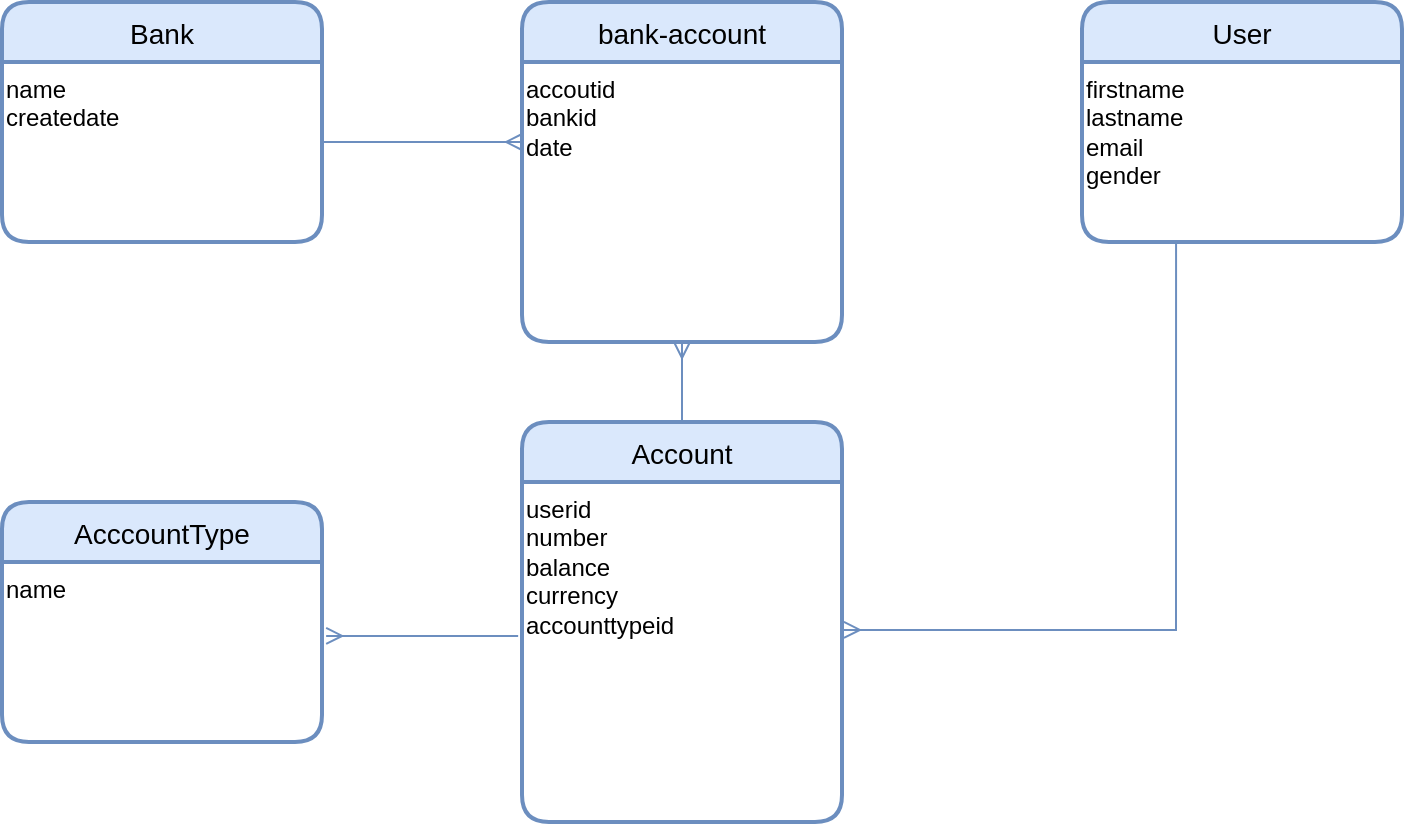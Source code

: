 <mxfile version="21.3.7" type="github">
  <diagram name="Page-1" id="MCFuGXCLOOuzuS9qav1w">
    <mxGraphModel dx="2284" dy="775" grid="1" gridSize="10" guides="1" tooltips="1" connect="1" arrows="1" fold="1" page="1" pageScale="1" pageWidth="850" pageHeight="1100" math="0" shadow="0">
      <root>
        <mxCell id="0" />
        <mxCell id="1" parent="0" />
        <mxCell id="QH0c3iKZ3k2ue6Xdx45T-1" value="Bank" style="swimlane;childLayout=stackLayout;horizontal=1;startSize=30;horizontalStack=0;rounded=1;fontSize=14;fontStyle=0;strokeWidth=2;resizeParent=0;resizeLast=1;shadow=0;dashed=0;align=center;fillColor=#dae8fc;strokeColor=#6c8ebf;verticalAlign=middle;" vertex="1" parent="1">
          <mxGeometry x="-520" y="360" width="160" height="120" as="geometry" />
        </mxCell>
        <mxCell id="QH0c3iKZ3k2ue6Xdx45T-2" value="name&lt;br&gt;createdate&lt;br&gt;" style="text;html=1;align=left;verticalAlign=top;resizable=0;points=[];autosize=1;strokeColor=none;fillColor=none;" vertex="1" parent="QH0c3iKZ3k2ue6Xdx45T-1">
          <mxGeometry y="30" width="160" height="90" as="geometry" />
        </mxCell>
        <mxCell id="QH0c3iKZ3k2ue6Xdx45T-3" value="User" style="swimlane;childLayout=stackLayout;horizontal=1;startSize=30;horizontalStack=0;rounded=1;fontSize=14;fontStyle=0;strokeWidth=2;resizeParent=0;resizeLast=1;shadow=0;dashed=0;align=center;fillColor=#dae8fc;strokeColor=#6c8ebf;" vertex="1" parent="1">
          <mxGeometry x="20" y="360" width="160" height="120" as="geometry" />
        </mxCell>
        <mxCell id="QH0c3iKZ3k2ue6Xdx45T-4" value="firstname&lt;br&gt;lastname&lt;br&gt;email&lt;br&gt;gender&lt;br&gt;&lt;br&gt;" style="text;html=1;align=left;verticalAlign=top;resizable=0;points=[];autosize=1;strokeColor=none;fillColor=none;" vertex="1" parent="QH0c3iKZ3k2ue6Xdx45T-3">
          <mxGeometry y="30" width="160" height="90" as="geometry" />
        </mxCell>
        <mxCell id="QH0c3iKZ3k2ue6Xdx45T-5" value="Account" style="swimlane;childLayout=stackLayout;horizontal=1;startSize=30;horizontalStack=0;rounded=1;fontSize=14;fontStyle=0;strokeWidth=2;resizeParent=0;resizeLast=1;shadow=0;dashed=0;align=center;fillColor=#dae8fc;strokeColor=#6c8ebf;" vertex="1" parent="1">
          <mxGeometry x="-260" y="570" width="160" height="200" as="geometry" />
        </mxCell>
        <mxCell id="QH0c3iKZ3k2ue6Xdx45T-6" value="userid&lt;br&gt;number&lt;br&gt;balance&lt;br&gt;currency&lt;br&gt;accounttypeid&lt;br&gt;" style="text;html=1;align=left;verticalAlign=top;resizable=0;points=[];autosize=1;strokeColor=none;fillColor=none;" vertex="1" parent="QH0c3iKZ3k2ue6Xdx45T-5">
          <mxGeometry y="30" width="160" height="170" as="geometry" />
        </mxCell>
        <mxCell id="QH0c3iKZ3k2ue6Xdx45T-10" value="" style="fontSize=12;html=1;endArrow=ERmany;rounded=0;fillColor=#dae8fc;strokeColor=#6c8ebf;" edge="1" parent="1">
          <mxGeometry width="100" height="100" relative="1" as="geometry">
            <mxPoint x="-360" y="430" as="sourcePoint" />
            <mxPoint x="-260" y="430" as="targetPoint" />
            <Array as="points">
              <mxPoint x="-310" y="430" />
            </Array>
          </mxGeometry>
        </mxCell>
        <mxCell id="QH0c3iKZ3k2ue6Xdx45T-11" value="bank-account" style="swimlane;childLayout=stackLayout;horizontal=1;startSize=30;horizontalStack=0;rounded=1;fontSize=14;fontStyle=0;strokeWidth=2;resizeParent=0;resizeLast=1;shadow=0;dashed=0;align=center;fillColor=#dae8fc;strokeColor=#6c8ebf;" vertex="1" parent="1">
          <mxGeometry x="-260" y="360" width="160" height="170" as="geometry">
            <mxRectangle x="260" y="250" width="60" height="30" as="alternateBounds" />
          </mxGeometry>
        </mxCell>
        <mxCell id="QH0c3iKZ3k2ue6Xdx45T-12" value="accoutid&lt;br&gt;bankid&lt;br&gt;date&lt;br&gt;" style="text;html=1;align=left;verticalAlign=top;resizable=0;points=[];autosize=1;strokeColor=none;fillColor=none;" vertex="1" parent="QH0c3iKZ3k2ue6Xdx45T-11">
          <mxGeometry y="30" width="160" height="140" as="geometry" />
        </mxCell>
        <mxCell id="QH0c3iKZ3k2ue6Xdx45T-13" value="" style="fontSize=12;html=1;endArrow=ERmany;rounded=0;entryX=0.5;entryY=1;entryDx=0;entryDy=0;fillColor=#dae8fc;strokeColor=#6c8ebf;" edge="1" parent="1" target="QH0c3iKZ3k2ue6Xdx45T-11">
          <mxGeometry width="100" height="100" relative="1" as="geometry">
            <mxPoint x="-180" y="570" as="sourcePoint" />
            <mxPoint x="-250" y="440" as="targetPoint" />
          </mxGeometry>
        </mxCell>
        <mxCell id="QH0c3iKZ3k2ue6Xdx45T-18" value="" style="fontSize=12;html=1;endArrow=ERmany;rounded=0;entryX=1.006;entryY=0.435;entryDx=0;entryDy=0;fillColor=#dae8fc;strokeColor=#6c8ebf;entryPerimeter=0;exitX=0.294;exitY=1;exitDx=0;exitDy=0;exitPerimeter=0;" edge="1" parent="1" source="QH0c3iKZ3k2ue6Xdx45T-4" target="QH0c3iKZ3k2ue6Xdx45T-6">
          <mxGeometry width="100" height="100" relative="1" as="geometry">
            <mxPoint x="-170" y="580" as="sourcePoint" />
            <mxPoint x="-170" y="540" as="targetPoint" />
            <Array as="points">
              <mxPoint x="67" y="674" />
            </Array>
          </mxGeometry>
        </mxCell>
        <mxCell id="QH0c3iKZ3k2ue6Xdx45T-25" value="AcccountType" style="swimlane;childLayout=stackLayout;horizontal=1;startSize=30;horizontalStack=0;rounded=1;fontSize=14;fontStyle=0;strokeWidth=2;resizeParent=0;resizeLast=1;shadow=0;dashed=0;align=center;fillColor=#dae8fc;strokeColor=#6c8ebf;verticalAlign=middle;" vertex="1" parent="1">
          <mxGeometry x="-520" y="610" width="160" height="120" as="geometry" />
        </mxCell>
        <mxCell id="QH0c3iKZ3k2ue6Xdx45T-26" value="name" style="text;html=1;align=left;verticalAlign=top;resizable=0;points=[];autosize=1;strokeColor=none;fillColor=none;" vertex="1" parent="QH0c3iKZ3k2ue6Xdx45T-25">
          <mxGeometry y="30" width="160" height="90" as="geometry" />
        </mxCell>
        <mxCell id="QH0c3iKZ3k2ue6Xdx45T-27" value="" style="fontSize=12;html=1;endArrow=ERmany;rounded=0;entryX=1.013;entryY=0.411;entryDx=0;entryDy=0;fillColor=#dae8fc;strokeColor=#6c8ebf;exitX=-0.012;exitY=0.453;exitDx=0;exitDy=0;exitPerimeter=0;entryPerimeter=0;" edge="1" parent="1" source="QH0c3iKZ3k2ue6Xdx45T-6" target="QH0c3iKZ3k2ue6Xdx45T-26">
          <mxGeometry width="100" height="100" relative="1" as="geometry">
            <mxPoint x="-170" y="580" as="sourcePoint" />
            <mxPoint x="-170" y="540" as="targetPoint" />
          </mxGeometry>
        </mxCell>
      </root>
    </mxGraphModel>
  </diagram>
</mxfile>
